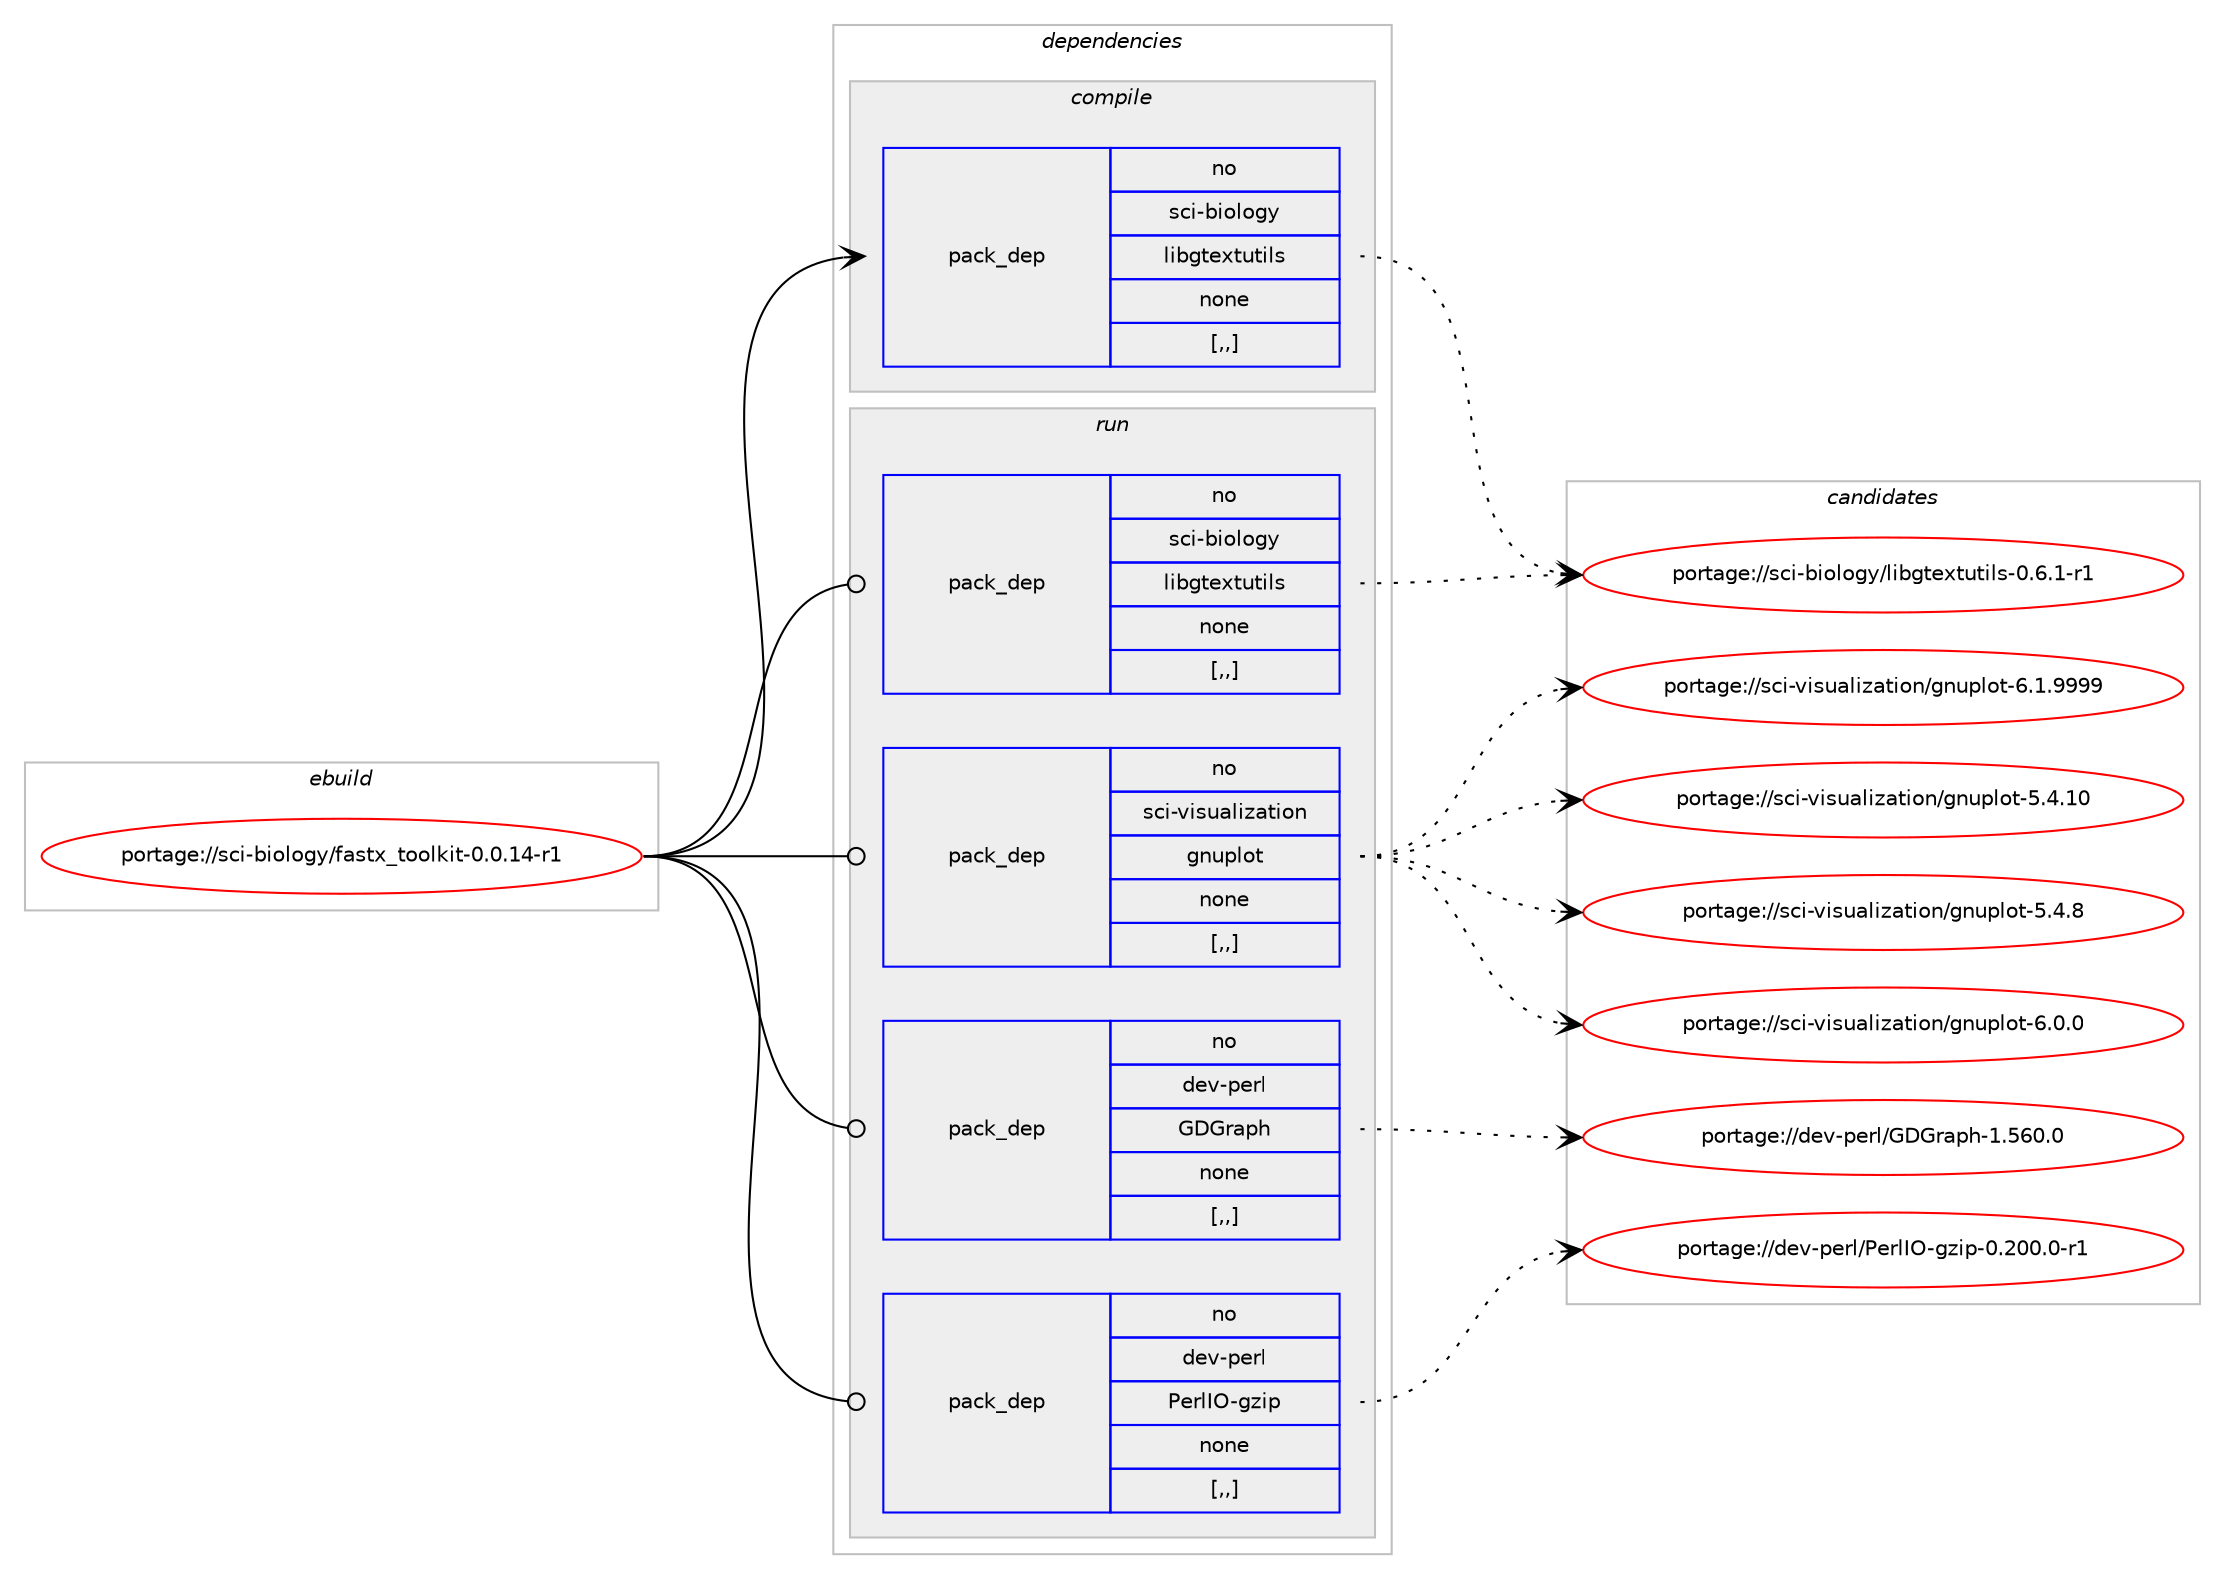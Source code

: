 digraph prolog {

# *************
# Graph options
# *************

newrank=true;
concentrate=true;
compound=true;
graph [rankdir=LR,fontname=Helvetica,fontsize=10,ranksep=1.5];#, ranksep=2.5, nodesep=0.2];
edge  [arrowhead=vee];
node  [fontname=Helvetica,fontsize=10];

# **********
# The ebuild
# **********

subgraph cluster_leftcol {
color=gray;
rank=same;
label=<<i>ebuild</i>>;
id [label="portage://sci-biology/fastx_toolkit-0.0.14-r1", color=red, width=4, href="../sci-biology/fastx_toolkit-0.0.14-r1.svg"];
}

# ****************
# The dependencies
# ****************

subgraph cluster_midcol {
color=gray;
label=<<i>dependencies</i>>;
subgraph cluster_compile {
fillcolor="#eeeeee";
style=filled;
label=<<i>compile</i>>;
subgraph pack279460 {
dependency383760 [label=<<TABLE BORDER="0" CELLBORDER="1" CELLSPACING="0" CELLPADDING="4" WIDTH="220"><TR><TD ROWSPAN="6" CELLPADDING="30">pack_dep</TD></TR><TR><TD WIDTH="110">no</TD></TR><TR><TD>sci-biology</TD></TR><TR><TD>libgtextutils</TD></TR><TR><TD>none</TD></TR><TR><TD>[,,]</TD></TR></TABLE>>, shape=none, color=blue];
}
id:e -> dependency383760:w [weight=20,style="solid",arrowhead="vee"];
}
subgraph cluster_compileandrun {
fillcolor="#eeeeee";
style=filled;
label=<<i>compile and run</i>>;
}
subgraph cluster_run {
fillcolor="#eeeeee";
style=filled;
label=<<i>run</i>>;
subgraph pack279461 {
dependency383761 [label=<<TABLE BORDER="0" CELLBORDER="1" CELLSPACING="0" CELLPADDING="4" WIDTH="220"><TR><TD ROWSPAN="6" CELLPADDING="30">pack_dep</TD></TR><TR><TD WIDTH="110">no</TD></TR><TR><TD>dev-perl</TD></TR><TR><TD>GDGraph</TD></TR><TR><TD>none</TD></TR><TR><TD>[,,]</TD></TR></TABLE>>, shape=none, color=blue];
}
id:e -> dependency383761:w [weight=20,style="solid",arrowhead="odot"];
subgraph pack279462 {
dependency383762 [label=<<TABLE BORDER="0" CELLBORDER="1" CELLSPACING="0" CELLPADDING="4" WIDTH="220"><TR><TD ROWSPAN="6" CELLPADDING="30">pack_dep</TD></TR><TR><TD WIDTH="110">no</TD></TR><TR><TD>dev-perl</TD></TR><TR><TD>PerlIO-gzip</TD></TR><TR><TD>none</TD></TR><TR><TD>[,,]</TD></TR></TABLE>>, shape=none, color=blue];
}
id:e -> dependency383762:w [weight=20,style="solid",arrowhead="odot"];
subgraph pack279463 {
dependency383763 [label=<<TABLE BORDER="0" CELLBORDER="1" CELLSPACING="0" CELLPADDING="4" WIDTH="220"><TR><TD ROWSPAN="6" CELLPADDING="30">pack_dep</TD></TR><TR><TD WIDTH="110">no</TD></TR><TR><TD>sci-biology</TD></TR><TR><TD>libgtextutils</TD></TR><TR><TD>none</TD></TR><TR><TD>[,,]</TD></TR></TABLE>>, shape=none, color=blue];
}
id:e -> dependency383763:w [weight=20,style="solid",arrowhead="odot"];
subgraph pack279464 {
dependency383764 [label=<<TABLE BORDER="0" CELLBORDER="1" CELLSPACING="0" CELLPADDING="4" WIDTH="220"><TR><TD ROWSPAN="6" CELLPADDING="30">pack_dep</TD></TR><TR><TD WIDTH="110">no</TD></TR><TR><TD>sci-visualization</TD></TR><TR><TD>gnuplot</TD></TR><TR><TD>none</TD></TR><TR><TD>[,,]</TD></TR></TABLE>>, shape=none, color=blue];
}
id:e -> dependency383764:w [weight=20,style="solid",arrowhead="odot"];
}
}

# **************
# The candidates
# **************

subgraph cluster_choices {
rank=same;
color=gray;
label=<<i>candidates</i>>;

subgraph choice279460 {
color=black;
nodesep=1;
choice11599105459810511110811110312147108105981031161011201161171161051081154548465446494511449 [label="portage://sci-biology/libgtextutils-0.6.1-r1", color=red, width=4,href="../sci-biology/libgtextutils-0.6.1-r1.svg"];
dependency383760:e -> choice11599105459810511110811110312147108105981031161011201161171161051081154548465446494511449:w [style=dotted,weight="100"];
}
subgraph choice279461 {
color=black;
nodesep=1;
choice1001011184511210111410847716871114971121044549465354484648 [label="portage://dev-perl/GDGraph-1.560.0", color=red, width=4,href="../dev-perl/GDGraph-1.560.0.svg"];
dependency383761:e -> choice1001011184511210111410847716871114971121044549465354484648:w [style=dotted,weight="100"];
}
subgraph choice279462 {
color=black;
nodesep=1;
choice10010111845112101114108478010111410873794510312210511245484650484846484511449 [label="portage://dev-perl/PerlIO-gzip-0.200.0-r1", color=red, width=4,href="../dev-perl/PerlIO-gzip-0.200.0-r1.svg"];
dependency383762:e -> choice10010111845112101114108478010111410873794510312210511245484650484846484511449:w [style=dotted,weight="100"];
}
subgraph choice279463 {
color=black;
nodesep=1;
choice11599105459810511110811110312147108105981031161011201161171161051081154548465446494511449 [label="portage://sci-biology/libgtextutils-0.6.1-r1", color=red, width=4,href="../sci-biology/libgtextutils-0.6.1-r1.svg"];
dependency383763:e -> choice11599105459810511110811110312147108105981031161011201161171161051081154548465446494511449:w [style=dotted,weight="100"];
}
subgraph choice279464 {
color=black;
nodesep=1;
choice115991054511810511511797108105122971161051111104710311011711210811111645534652464948 [label="portage://sci-visualization/gnuplot-5.4.10", color=red, width=4,href="../sci-visualization/gnuplot-5.4.10.svg"];
choice1159910545118105115117971081051229711610511111047103110117112108111116455346524656 [label="portage://sci-visualization/gnuplot-5.4.8", color=red, width=4,href="../sci-visualization/gnuplot-5.4.8.svg"];
choice1159910545118105115117971081051229711610511111047103110117112108111116455446484648 [label="portage://sci-visualization/gnuplot-6.0.0", color=red, width=4,href="../sci-visualization/gnuplot-6.0.0.svg"];
choice1159910545118105115117971081051229711610511111047103110117112108111116455446494657575757 [label="portage://sci-visualization/gnuplot-6.1.9999", color=red, width=4,href="../sci-visualization/gnuplot-6.1.9999.svg"];
dependency383764:e -> choice115991054511810511511797108105122971161051111104710311011711210811111645534652464948:w [style=dotted,weight="100"];
dependency383764:e -> choice1159910545118105115117971081051229711610511111047103110117112108111116455346524656:w [style=dotted,weight="100"];
dependency383764:e -> choice1159910545118105115117971081051229711610511111047103110117112108111116455446484648:w [style=dotted,weight="100"];
dependency383764:e -> choice1159910545118105115117971081051229711610511111047103110117112108111116455446494657575757:w [style=dotted,weight="100"];
}
}

}
